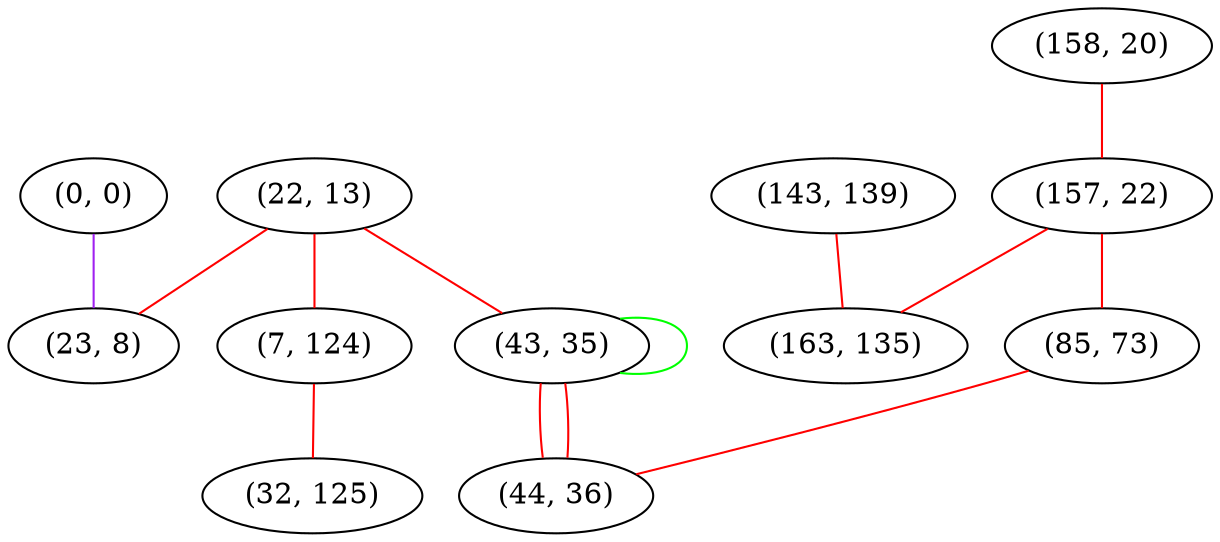 graph "" {
"(0, 0)";
"(22, 13)";
"(143, 139)";
"(158, 20)";
"(23, 8)";
"(43, 35)";
"(157, 22)";
"(85, 73)";
"(44, 36)";
"(7, 124)";
"(163, 135)";
"(32, 125)";
"(0, 0)" -- "(23, 8)"  [color=purple, key=0, weight=4];
"(22, 13)" -- "(7, 124)"  [color=red, key=0, weight=1];
"(22, 13)" -- "(23, 8)"  [color=red, key=0, weight=1];
"(22, 13)" -- "(43, 35)"  [color=red, key=0, weight=1];
"(143, 139)" -- "(163, 135)"  [color=red, key=0, weight=1];
"(158, 20)" -- "(157, 22)"  [color=red, key=0, weight=1];
"(43, 35)" -- "(44, 36)"  [color=red, key=0, weight=1];
"(43, 35)" -- "(44, 36)"  [color=red, key=1, weight=1];
"(43, 35)" -- "(43, 35)"  [color=green, key=0, weight=2];
"(157, 22)" -- "(85, 73)"  [color=red, key=0, weight=1];
"(157, 22)" -- "(163, 135)"  [color=red, key=0, weight=1];
"(85, 73)" -- "(44, 36)"  [color=red, key=0, weight=1];
"(7, 124)" -- "(32, 125)"  [color=red, key=0, weight=1];
}
